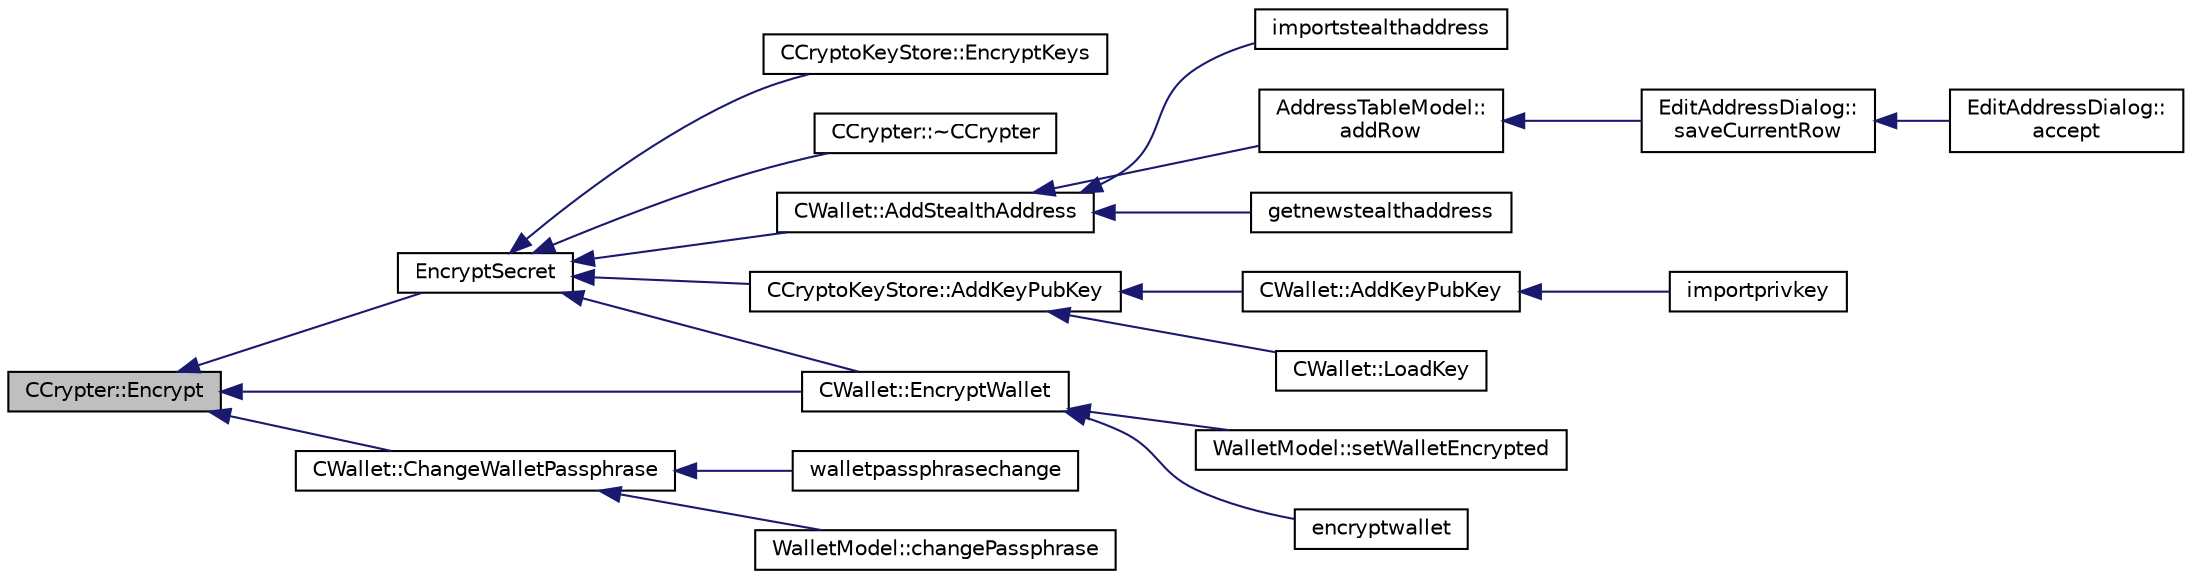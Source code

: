 digraph "CCrypter::Encrypt"
{
  edge [fontname="Helvetica",fontsize="10",labelfontname="Helvetica",labelfontsize="10"];
  node [fontname="Helvetica",fontsize="10",shape=record];
  rankdir="LR";
  Node50 [label="CCrypter::Encrypt",height=0.2,width=0.4,color="black", fillcolor="grey75", style="filled", fontcolor="black"];
  Node50 -> Node51 [dir="back",color="midnightblue",fontsize="10",style="solid",fontname="Helvetica"];
  Node51 [label="EncryptSecret",height=0.2,width=0.4,color="black", fillcolor="white", style="filled",URL="$df/d1f/crypter_8h.html#a4fa4e3134d2b6e4913b9ce6369820697"];
  Node51 -> Node52 [dir="back",color="midnightblue",fontsize="10",style="solid",fontname="Helvetica"];
  Node52 [label="CCryptoKeyStore::AddKeyPubKey",height=0.2,width=0.4,color="black", fillcolor="white", style="filled",URL="$db/dad/class_c_crypto_key_store.html#a340109b8673267676a34664a76ed3274"];
  Node52 -> Node53 [dir="back",color="midnightblue",fontsize="10",style="solid",fontname="Helvetica"];
  Node53 [label="CWallet::AddKeyPubKey",height=0.2,width=0.4,color="black", fillcolor="white", style="filled",URL="$d2/de5/class_c_wallet.html#a3240da36cd717146296969227a3e0bd5"];
  Node53 -> Node54 [dir="back",color="midnightblue",fontsize="10",style="solid",fontname="Helvetica"];
  Node54 [label="importprivkey",height=0.2,width=0.4,color="black", fillcolor="white", style="filled",URL="$dc/dbf/rpcdump_8cpp.html#a3a6fdb974fce01220a895393d444e981"];
  Node52 -> Node55 [dir="back",color="midnightblue",fontsize="10",style="solid",fontname="Helvetica"];
  Node55 [label="CWallet::LoadKey",height=0.2,width=0.4,color="black", fillcolor="white", style="filled",URL="$d2/de5/class_c_wallet.html#a439bab81d7989f91a4f0909960516eea"];
  Node51 -> Node56 [dir="back",color="midnightblue",fontsize="10",style="solid",fontname="Helvetica"];
  Node56 [label="CCryptoKeyStore::EncryptKeys",height=0.2,width=0.4,color="black", fillcolor="white", style="filled",URL="$db/dad/class_c_crypto_key_store.html#a8c0f6b63fb04193df16243c4459b7c61"];
  Node51 -> Node57 [dir="back",color="midnightblue",fontsize="10",style="solid",fontname="Helvetica"];
  Node57 [label="CCrypter::~CCrypter",height=0.2,width=0.4,color="black", fillcolor="white", style="filled",URL="$d7/d89/class_c_crypter.html#ac0dccc762fb60fe9605409232ebfaa0f"];
  Node51 -> Node58 [dir="back",color="midnightblue",fontsize="10",style="solid",fontname="Helvetica"];
  Node58 [label="CWallet::EncryptWallet",height=0.2,width=0.4,color="black", fillcolor="white", style="filled",URL="$d2/de5/class_c_wallet.html#ab34fe5bf771619dcbe22a65f013e5469"];
  Node58 -> Node59 [dir="back",color="midnightblue",fontsize="10",style="solid",fontname="Helvetica"];
  Node59 [label="WalletModel::setWalletEncrypted",height=0.2,width=0.4,color="black", fillcolor="white", style="filled",URL="$d4/d27/class_wallet_model.html#a444340830badcd48e3a4dd6b03d9c4d7"];
  Node58 -> Node60 [dir="back",color="midnightblue",fontsize="10",style="solid",fontname="Helvetica"];
  Node60 [label="encryptwallet",height=0.2,width=0.4,color="black", fillcolor="white", style="filled",URL="$df/d1d/rpcwallet_8cpp.html#a5fb49bac2748015a256c63e9f8ccc539"];
  Node51 -> Node61 [dir="back",color="midnightblue",fontsize="10",style="solid",fontname="Helvetica"];
  Node61 [label="CWallet::AddStealthAddress",height=0.2,width=0.4,color="black", fillcolor="white", style="filled",URL="$d2/de5/class_c_wallet.html#a19d6a23e37ff619c741b7dfa9279b973"];
  Node61 -> Node62 [dir="back",color="midnightblue",fontsize="10",style="solid",fontname="Helvetica"];
  Node62 [label="AddressTableModel::\laddRow",height=0.2,width=0.4,color="black", fillcolor="white", style="filled",URL="$d9/ded/class_address_table_model.html#a08ab9ae401a18d193f0e39551de81280"];
  Node62 -> Node63 [dir="back",color="midnightblue",fontsize="10",style="solid",fontname="Helvetica"];
  Node63 [label="EditAddressDialog::\lsaveCurrentRow",height=0.2,width=0.4,color="black", fillcolor="white", style="filled",URL="$da/db7/class_edit_address_dialog.html#a8494a551799cd1f4c253e557424c206c"];
  Node63 -> Node64 [dir="back",color="midnightblue",fontsize="10",style="solid",fontname="Helvetica"];
  Node64 [label="EditAddressDialog::\laccept",height=0.2,width=0.4,color="black", fillcolor="white", style="filled",URL="$da/db7/class_edit_address_dialog.html#ac52b71129806bccf6533d0e9441393b6"];
  Node61 -> Node65 [dir="back",color="midnightblue",fontsize="10",style="solid",fontname="Helvetica"];
  Node65 [label="getnewstealthaddress",height=0.2,width=0.4,color="black", fillcolor="white", style="filled",URL="$df/d1d/rpcwallet_8cpp.html#a59139de50de79af3d3960ddbb5ee5340"];
  Node61 -> Node66 [dir="back",color="midnightblue",fontsize="10",style="solid",fontname="Helvetica"];
  Node66 [label="importstealthaddress",height=0.2,width=0.4,color="black", fillcolor="white", style="filled",URL="$df/d1d/rpcwallet_8cpp.html#a4bde25c1b4a97ec6068d2808594c9820"];
  Node50 -> Node67 [dir="back",color="midnightblue",fontsize="10",style="solid",fontname="Helvetica"];
  Node67 [label="CWallet::ChangeWalletPassphrase",height=0.2,width=0.4,color="black", fillcolor="white", style="filled",URL="$d2/de5/class_c_wallet.html#a4abcec3066e7c462f4564c159fc15031"];
  Node67 -> Node68 [dir="back",color="midnightblue",fontsize="10",style="solid",fontname="Helvetica"];
  Node68 [label="WalletModel::changePassphrase",height=0.2,width=0.4,color="black", fillcolor="white", style="filled",URL="$d4/d27/class_wallet_model.html#a67ebff3f267b5c9973c0465184c085a4"];
  Node67 -> Node69 [dir="back",color="midnightblue",fontsize="10",style="solid",fontname="Helvetica"];
  Node69 [label="walletpassphrasechange",height=0.2,width=0.4,color="black", fillcolor="white", style="filled",URL="$df/d1d/rpcwallet_8cpp.html#a84ad884957e24688433be32a9ca70933"];
  Node50 -> Node58 [dir="back",color="midnightblue",fontsize="10",style="solid",fontname="Helvetica"];
}
